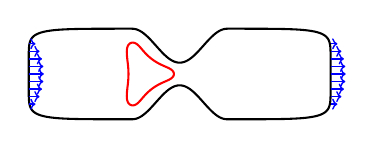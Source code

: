 \begin{tikzpicture}[scale=0.5]

\begin{axis}[
  xmin = -11,
  xmax = 11,
  ymin = -3.2,
  ymax = 3.2,
  scale only axis,
  axis equal image,
  hide axis,
  ]

\addplot [mark=none,black,line width=1.5] table{
1.0e+01 0.0e+00
1.0e+01 3.682e-02
1.0e+01 7.365e-02
1.0e+01 1.105e-01
1.0e+01 1.474e-01
1.0e+01 1.843e-01
1.0e+01 2.213e-01
1.0e+01 2.583e-01
1.0e+01 2.955e-01
1.0e+01 3.327e-01
1.0e+01 3.7e-01
1.0e+01 4.074e-01
1.0e+01 4.45e-01
1.0e+01 4.827e-01
1.0e+01 5.205e-01
1.0e+01 5.586e-01
1.0e+01 5.967e-01
1.0e+01 6.351e-01
1.0e+01 6.737e-01
1.0e+01 7.125e-01
1.0e+01 7.515e-01
1.0e+01 7.907e-01
1.0e+01 8.302e-01
10.0e+00 8.7e-01
10.0e+00 9.1e-01
10.0e+00 9.504e-01
10.0e+00 9.911e-01
10.0e+00 1.032e+00
10.0e+00 1.073e+00
9.999e+00 1.115e+00
9.999e+00 1.157e+00
9.999e+00 1.2e+00
9.999e+00 1.242e+00
9.999e+00 1.286e+00
9.998e+00 1.33e+00
9.998e+00 1.374e+00
9.997e+00 1.419e+00
9.996e+00 1.464e+00
9.995e+00 1.509e+00
9.993e+00 1.556e+00
9.992e+00 1.602e+00
9.989e+00 1.649e+00
9.987e+00 1.697e+00
9.983e+00 1.746e+00
9.979e+00 1.794e+00
9.974e+00 1.844e+00
9.968e+00 1.894e+00
9.961e+00 1.944e+00
9.951e+00 1.995e+00
9.94e+00 2.046e+00
9.927e+00 2.097e+00
9.911e+00 2.149e+00
9.891e+00 2.201e+00
9.868e+00 2.252e+00
9.84e+00 2.304e+00
9.807e+00 2.355e+00
9.769e+00 2.405e+00
9.724e+00 2.454e+00
9.671e+00 2.503e+00
9.611e+00 2.55e+00
9.542e+00 2.594e+00
9.463e+00 2.637e+00
9.376e+00 2.678e+00
9.278e+00 2.716e+00
9.17e+00 2.751e+00
9.053e+00 2.783e+00
8.926e+00 2.813e+00
8.791e+00 2.839e+00
8.648e+00 2.862e+00
8.498e+00 2.883e+00
8.342e+00 2.901e+00
8.182e+00 2.917e+00
8.017e+00 2.931e+00
7.849e+00 2.942e+00
7.679e+00 2.952e+00
7.508e+00 2.96e+00
7.336e+00 2.967e+00
7.163e+00 2.973e+00
6.991e+00 2.978e+00
6.82e+00 2.982e+00
6.649e+00 2.985e+00
6.48e+00 2.988e+00
6.312e+00 2.99e+00
6.146e+00 2.992e+00
5.981e+00 2.994e+00
5.819e+00 2.995e+00
5.657e+00 2.996e+00
5.498e+00 2.997e+00
5.341e+00 2.998e+00
5.185e+00 2.998e+00
5.031e+00 2.998e+00
4.879e+00 2.999e+00
4.728e+00 2.999e+00
4.579e+00 2.999e+00
4.432e+00 2.999e+00
4.286e+00 3.0e+00
4.142e+00 3.0e+00
3.999e+00 3.0e+00
3.857e+00 3.0e+00
3.717e+00 3.0e+00
3.578e+00 3.0e+00
3.44e+00 3.0e+00
3.304e+00 3.0e+00
3.168e+00 3.0e+00
3.033e+00 2.993e+00
2.9e+00 2.967e+00
2.767e+00 2.922e+00
2.636e+00 2.859e+00
2.505e+00 2.78e+00
2.375e+00 2.685e+00
2.246e+00 2.578e+00
2.117e+00 2.459e+00
1.989e+00 2.332e+00
1.862e+00 2.198e+00
1.735e+00 2.059e+00
1.609e+00 1.918e+00
1.483e+00 1.777e+00
1.358e+00 1.638e+00
1.233e+00 1.503e+00
1.109e+00 1.374e+00
9.849e-01 1.253e+00
8.611e-01 1.142e+00
7.376e-01 1.042e+00
6.144e-01 9.557e-01
4.913e-01 8.831e-01
3.683e-01 8.255e-01
2.455e-01 7.837e-01
1.227e-01 7.585e-01
6.123e-16 7.5e-01
-1.227e-01 7.585e-01
-2.455e-01 7.837e-01
-3.683e-01 8.255e-01
-4.913e-01 8.831e-01
-6.144e-01 9.557e-01
-7.376e-01 1.042e+00
-8.611e-01 1.142e+00
-9.849e-01 1.253e+00
-1.109e+00 1.374e+00
-1.233e+00 1.503e+00
-1.358e+00 1.638e+00
-1.483e+00 1.777e+00
-1.609e+00 1.918e+00
-1.735e+00 2.059e+00
-1.862e+00 2.198e+00
-1.989e+00 2.332e+00
-2.117e+00 2.459e+00
-2.246e+00 2.578e+00
-2.375e+00 2.685e+00
-2.505e+00 2.78e+00
-2.636e+00 2.859e+00
-2.767e+00 2.922e+00
-2.9e+00 2.967e+00
-3.033e+00 2.993e+00
-3.168e+00 3.0e+00
-3.304e+00 3.0e+00
-3.44e+00 3.0e+00
-3.578e+00 3.0e+00
-3.717e+00 3.0e+00
-3.857e+00 3.0e+00
-3.999e+00 3.0e+00
-4.142e+00 3.0e+00
-4.286e+00 3.0e+00
-4.432e+00 2.999e+00
-4.579e+00 2.999e+00
-4.728e+00 2.999e+00
-4.879e+00 2.999e+00
-5.031e+00 2.998e+00
-5.185e+00 2.998e+00
-5.341e+00 2.998e+00
-5.498e+00 2.997e+00
-5.657e+00 2.996e+00
-5.819e+00 2.995e+00
-5.981e+00 2.994e+00
-6.146e+00 2.992e+00
-6.312e+00 2.99e+00
-6.48e+00 2.988e+00
-6.649e+00 2.985e+00
-6.82e+00 2.982e+00
-6.991e+00 2.978e+00
-7.163e+00 2.973e+00
-7.336e+00 2.967e+00
-7.508e+00 2.96e+00
-7.679e+00 2.952e+00
-7.849e+00 2.942e+00
-8.017e+00 2.931e+00
-8.182e+00 2.917e+00
-8.342e+00 2.901e+00
-8.498e+00 2.883e+00
-8.648e+00 2.862e+00
-8.791e+00 2.839e+00
-8.926e+00 2.813e+00
-9.053e+00 2.783e+00
-9.17e+00 2.751e+00
-9.278e+00 2.716e+00
-9.376e+00 2.678e+00
-9.463e+00 2.637e+00
-9.542e+00 2.594e+00
-9.611e+00 2.55e+00
-9.671e+00 2.503e+00
-9.724e+00 2.454e+00
-9.769e+00 2.405e+00
-9.807e+00 2.355e+00
-9.84e+00 2.304e+00
-9.868e+00 2.252e+00
-9.891e+00 2.201e+00
-9.911e+00 2.149e+00
-9.927e+00 2.097e+00
-9.94e+00 2.046e+00
-9.951e+00 1.995e+00
-9.961e+00 1.944e+00
-9.968e+00 1.894e+00
-9.974e+00 1.844e+00
-9.979e+00 1.794e+00
-9.983e+00 1.746e+00
-9.987e+00 1.697e+00
-9.989e+00 1.649e+00
-9.992e+00 1.602e+00
-9.993e+00 1.556e+00
-9.995e+00 1.509e+00
-9.996e+00 1.464e+00
-9.997e+00 1.419e+00
-9.998e+00 1.374e+00
-9.998e+00 1.33e+00
-9.999e+00 1.286e+00
-9.999e+00 1.242e+00
-9.999e+00 1.2e+00
-9.999e+00 1.157e+00
-9.999e+00 1.115e+00
-10.0e+00 1.073e+00
-10.0e+00 1.032e+00
-10.0e+00 9.911e-01
-10.0e+00 9.504e-01
-10.0e+00 9.1e-01
-10.0e+00 8.7e-01
-1.0e+01 8.302e-01
-1.0e+01 7.907e-01
-1.0e+01 7.515e-01
-1.0e+01 7.125e-01
-1.0e+01 6.737e-01
-1.0e+01 6.351e-01
-1.0e+01 5.967e-01
-1.0e+01 5.586e-01
-1.0e+01 5.205e-01
-1.0e+01 4.827e-01
-1.0e+01 4.45e-01
-1.0e+01 4.074e-01
-1.0e+01 3.7e-01
-1.0e+01 3.327e-01
-1.0e+01 2.955e-01
-1.0e+01 2.583e-01
-1.0e+01 2.213e-01
-1.0e+01 1.843e-01
-1.0e+01 1.474e-01
-1.0e+01 1.105e-01
-1.0e+01 7.365e-02
-1.0e+01 3.682e-02
-1.0e+01 3.674e-16
-1.0e+01 -3.682e-02
-1.0e+01 -7.365e-02
-1.0e+01 -1.105e-01
-1.0e+01 -1.474e-01
-1.0e+01 -1.843e-01
-1.0e+01 -2.213e-01
-1.0e+01 -2.583e-01
-1.0e+01 -2.955e-01
-1.0e+01 -3.327e-01
-1.0e+01 -3.7e-01
-1.0e+01 -4.074e-01
-1.0e+01 -4.45e-01
-1.0e+01 -4.827e-01
-1.0e+01 -5.205e-01
-1.0e+01 -5.586e-01
-1.0e+01 -5.967e-01
-1.0e+01 -6.351e-01
-1.0e+01 -6.737e-01
-1.0e+01 -7.125e-01
-1.0e+01 -7.515e-01
-1.0e+01 -7.907e-01
-1.0e+01 -8.302e-01
-10.0e+00 -8.7e-01
-10.0e+00 -9.1e-01
-10.0e+00 -9.504e-01
-10.0e+00 -9.911e-01
-10.0e+00 -1.032e+00
-10.0e+00 -1.073e+00
-9.999e+00 -1.115e+00
-9.999e+00 -1.157e+00
-9.999e+00 -1.2e+00
-9.999e+00 -1.242e+00
-9.999e+00 -1.286e+00
-9.998e+00 -1.33e+00
-9.998e+00 -1.374e+00
-9.997e+00 -1.419e+00
-9.996e+00 -1.464e+00
-9.995e+00 -1.509e+00
-9.993e+00 -1.556e+00
-9.992e+00 -1.602e+00
-9.989e+00 -1.649e+00
-9.987e+00 -1.697e+00
-9.983e+00 -1.746e+00
-9.979e+00 -1.794e+00
-9.974e+00 -1.844e+00
-9.968e+00 -1.894e+00
-9.961e+00 -1.944e+00
-9.951e+00 -1.995e+00
-9.94e+00 -2.046e+00
-9.927e+00 -2.097e+00
-9.911e+00 -2.149e+00
-9.891e+00 -2.201e+00
-9.868e+00 -2.252e+00
-9.84e+00 -2.304e+00
-9.807e+00 -2.355e+00
-9.769e+00 -2.405e+00
-9.724e+00 -2.454e+00
-9.671e+00 -2.503e+00
-9.611e+00 -2.55e+00
-9.542e+00 -2.594e+00
-9.463e+00 -2.637e+00
-9.376e+00 -2.678e+00
-9.278e+00 -2.716e+00
-9.17e+00 -2.751e+00
-9.053e+00 -2.783e+00
-8.926e+00 -2.813e+00
-8.791e+00 -2.839e+00
-8.648e+00 -2.862e+00
-8.498e+00 -2.883e+00
-8.342e+00 -2.901e+00
-8.182e+00 -2.917e+00
-8.017e+00 -2.931e+00
-7.849e+00 -2.942e+00
-7.679e+00 -2.952e+00
-7.508e+00 -2.96e+00
-7.336e+00 -2.967e+00
-7.163e+00 -2.973e+00
-6.991e+00 -2.978e+00
-6.82e+00 -2.982e+00
-6.649e+00 -2.985e+00
-6.48e+00 -2.988e+00
-6.312e+00 -2.99e+00
-6.146e+00 -2.992e+00
-5.981e+00 -2.994e+00
-5.819e+00 -2.995e+00
-5.657e+00 -2.996e+00
-5.498e+00 -2.997e+00
-5.341e+00 -2.998e+00
-5.185e+00 -2.998e+00
-5.031e+00 -2.998e+00
-4.879e+00 -2.999e+00
-4.728e+00 -2.999e+00
-4.579e+00 -2.999e+00
-4.432e+00 -2.999e+00
-4.286e+00 -3.0e+00
-4.142e+00 -3.0e+00
-3.999e+00 -3.0e+00
-3.857e+00 -3.0e+00
-3.717e+00 -3.0e+00
-3.578e+00 -3.0e+00
-3.44e+00 -3.0e+00
-3.304e+00 -3.0e+00
-3.168e+00 -3.0e+00
-3.033e+00 -2.993e+00
-2.9e+00 -2.967e+00
-2.767e+00 -2.922e+00
-2.636e+00 -2.859e+00
-2.505e+00 -2.78e+00
-2.375e+00 -2.685e+00
-2.246e+00 -2.578e+00
-2.117e+00 -2.459e+00
-1.989e+00 -2.332e+00
-1.862e+00 -2.198e+00
-1.735e+00 -2.059e+00
-1.609e+00 -1.918e+00
-1.483e+00 -1.777e+00
-1.358e+00 -1.638e+00
-1.233e+00 -1.503e+00
-1.109e+00 -1.374e+00
-9.849e-01 -1.253e+00
-8.611e-01 -1.142e+00
-7.376e-01 -1.042e+00
-6.144e-01 -9.557e-01
-4.913e-01 -8.831e-01
-3.683e-01 -8.255e-01
-2.455e-01 -7.837e-01
-1.227e-01 -7.585e-01
-1.837e-15 -7.5e-01
1.227e-01 -7.585e-01
2.455e-01 -7.837e-01
3.683e-01 -8.255e-01
4.913e-01 -8.831e-01
6.144e-01 -9.557e-01
7.376e-01 -1.042e+00
8.611e-01 -1.142e+00
9.849e-01 -1.253e+00
1.109e+00 -1.374e+00
1.233e+00 -1.503e+00
1.358e+00 -1.638e+00
1.483e+00 -1.777e+00
1.609e+00 -1.918e+00
1.735e+00 -2.059e+00
1.862e+00 -2.198e+00
1.989e+00 -2.332e+00
2.117e+00 -2.459e+00
2.246e+00 -2.578e+00
2.375e+00 -2.685e+00
2.505e+00 -2.78e+00
2.636e+00 -2.859e+00
2.767e+00 -2.922e+00
2.9e+00 -2.967e+00
3.033e+00 -2.993e+00
3.168e+00 -3.0e+00
3.304e+00 -3.0e+00
3.44e+00 -3.0e+00
3.578e+00 -3.0e+00
3.717e+00 -3.0e+00
3.857e+00 -3.0e+00
3.999e+00 -3.0e+00
4.142e+00 -3.0e+00
4.286e+00 -3.0e+00
4.432e+00 -2.999e+00
4.579e+00 -2.999e+00
4.728e+00 -2.999e+00
4.879e+00 -2.999e+00
5.031e+00 -2.998e+00
5.185e+00 -2.998e+00
5.341e+00 -2.998e+00
5.498e+00 -2.997e+00
5.657e+00 -2.996e+00
5.819e+00 -2.995e+00
5.981e+00 -2.994e+00
6.146e+00 -2.992e+00
6.312e+00 -2.99e+00
6.48e+00 -2.988e+00
6.649e+00 -2.985e+00
6.82e+00 -2.982e+00
6.991e+00 -2.978e+00
7.163e+00 -2.973e+00
7.336e+00 -2.967e+00
7.508e+00 -2.96e+00
7.679e+00 -2.952e+00
7.849e+00 -2.942e+00
8.017e+00 -2.931e+00
8.182e+00 -2.917e+00
8.342e+00 -2.901e+00
8.498e+00 -2.883e+00
8.648e+00 -2.862e+00
8.791e+00 -2.839e+00
8.926e+00 -2.813e+00
9.053e+00 -2.783e+00
9.17e+00 -2.751e+00
9.278e+00 -2.716e+00
9.376e+00 -2.678e+00
9.463e+00 -2.637e+00
9.542e+00 -2.594e+00
9.611e+00 -2.55e+00
9.671e+00 -2.503e+00
9.724e+00 -2.454e+00
9.769e+00 -2.405e+00
9.807e+00 -2.355e+00
9.84e+00 -2.304e+00
9.868e+00 -2.252e+00
9.891e+00 -2.201e+00
9.911e+00 -2.149e+00
9.927e+00 -2.097e+00
9.94e+00 -2.046e+00
9.951e+00 -1.995e+00
9.961e+00 -1.944e+00
9.968e+00 -1.894e+00
9.974e+00 -1.844e+00
9.979e+00 -1.794e+00
9.983e+00 -1.746e+00
9.987e+00 -1.697e+00
9.989e+00 -1.649e+00
9.992e+00 -1.602e+00
9.993e+00 -1.556e+00
9.995e+00 -1.509e+00
9.996e+00 -1.464e+00
9.997e+00 -1.419e+00
9.998e+00 -1.374e+00
9.998e+00 -1.33e+00
9.999e+00 -1.286e+00
9.999e+00 -1.242e+00
9.999e+00 -1.2e+00
9.999e+00 -1.157e+00
9.999e+00 -1.115e+00
10.0e+00 -1.073e+00
10.0e+00 -1.032e+00
10.0e+00 -9.911e-01
10.0e+00 -9.504e-01
10.0e+00 -9.1e-01
10.0e+00 -8.7e-01
1.0e+01 -8.302e-01
1.0e+01 -7.907e-01
1.0e+01 -7.515e-01
1.0e+01 -7.125e-01
1.0e+01 -6.737e-01
1.0e+01 -6.351e-01
1.0e+01 -5.967e-01
1.0e+01 -5.586e-01
1.0e+01 -5.205e-01
1.0e+01 -4.827e-01
1.0e+01 -4.45e-01
1.0e+01 -4.074e-01
1.0e+01 -3.7e-01
1.0e+01 -3.327e-01
1.0e+01 -2.955e-01
1.0e+01 -2.583e-01
1.0e+01 -2.213e-01
1.0e+01 -1.843e-01
1.0e+01 -1.474e-01
1.0e+01 -1.105e-01
1.0e+01 -7.365e-02
1.0e+01 -3.682e-02
1.0e+01 0.0e+00
};


\addplot [mark=none,red,line width=1.5] table{
-2.619e+00 1.773e+00
-2.633e+00 1.789e+00
-2.647e+00 1.805e+00
-2.662e+00 1.821e+00
-2.678e+00 1.837e+00
-2.693e+00 1.853e+00
-2.71e+00 1.87e+00
-2.727e+00 1.887e+00
-2.745e+00 1.903e+00
-2.763e+00 1.921e+00
-2.783e+00 1.938e+00
-2.804e+00 1.955e+00
-2.826e+00 1.972e+00
-2.85e+00 1.989e+00
-2.875e+00 2.005e+00
-2.901e+00 2.021e+00
-2.929e+00 2.035e+00
-2.96e+00 2.049e+00
-2.991e+00 2.06e+00
-3.025e+00 2.069e+00
-3.061e+00 2.076e+00
-3.098e+00 2.079e+00
-3.136e+00 2.078e+00
-3.175e+00 2.073e+00
-3.213e+00 2.063e+00
-3.252e+00 2.048e+00
-3.289e+00 2.027e+00
-3.324e+00 2.002e+00
-3.356e+00 1.972e+00
-3.385e+00 1.937e+00
-3.411e+00 1.899e+00
-3.433e+00 1.857e+00
-3.452e+00 1.812e+00
-3.467e+00 1.766e+00
-3.479e+00 1.717e+00
-3.489e+00 1.667e+00
-3.495e+00 1.616e+00
-3.499e+00 1.563e+00
-3.502e+00 1.51e+00
-3.503e+00 1.456e+00
-3.502e+00 1.401e+00
-3.5e+00 1.345e+00
-3.497e+00 1.289e+00
-3.493e+00 1.232e+00
-3.488e+00 1.175e+00
-3.482e+00 1.116e+00
-3.476e+00 1.058e+00
-3.47e+00 9.986e-01
-3.463e+00 9.39e-01
-3.457e+00 8.788e-01
-3.45e+00 8.182e-01
-3.442e+00 7.572e-01
-3.436e+00 6.957e-01
-3.429e+00 6.339e-01
-3.422e+00 5.716e-01
-3.416e+00 5.091e-01
-3.411e+00 4.462e-01
-3.406e+00 3.83e-01
-3.401e+00 3.196e-01
-3.398e+00 2.559e-01
-3.395e+00 1.921e-01
-3.393e+00 1.282e-01
-3.391e+00 6.41e-02
-3.391e+00 -3.898e-12
-3.391e+00 -6.41e-02
-3.393e+00 -1.282e-01
-3.395e+00 -1.921e-01
-3.398e+00 -2.559e-01
-3.401e+00 -3.196e-01
-3.406e+00 -3.83e-01
-3.411e+00 -4.462e-01
-3.416e+00 -5.091e-01
-3.422e+00 -5.716e-01
-3.429e+00 -6.339e-01
-3.436e+00 -6.957e-01
-3.442e+00 -7.572e-01
-3.45e+00 -8.182e-01
-3.457e+00 -8.788e-01
-3.463e+00 -9.39e-01
-3.47e+00 -9.986e-01
-3.476e+00 -1.058e+00
-3.482e+00 -1.116e+00
-3.488e+00 -1.175e+00
-3.493e+00 -1.232e+00
-3.497e+00 -1.289e+00
-3.5e+00 -1.345e+00
-3.502e+00 -1.401e+00
-3.503e+00 -1.456e+00
-3.502e+00 -1.51e+00
-3.499e+00 -1.563e+00
-3.495e+00 -1.616e+00
-3.489e+00 -1.667e+00
-3.479e+00 -1.717e+00
-3.467e+00 -1.766e+00
-3.452e+00 -1.812e+00
-3.433e+00 -1.857e+00
-3.411e+00 -1.899e+00
-3.385e+00 -1.937e+00
-3.356e+00 -1.972e+00
-3.324e+00 -2.002e+00
-3.289e+00 -2.027e+00
-3.252e+00 -2.048e+00
-3.213e+00 -2.063e+00
-3.175e+00 -2.073e+00
-3.136e+00 -2.078e+00
-3.098e+00 -2.079e+00
-3.061e+00 -2.076e+00
-3.025e+00 -2.069e+00
-2.991e+00 -2.06e+00
-2.96e+00 -2.049e+00
-2.929e+00 -2.035e+00
-2.901e+00 -2.021e+00
-2.875e+00 -2.005e+00
-2.85e+00 -1.989e+00
-2.826e+00 -1.972e+00
-2.804e+00 -1.955e+00
-2.783e+00 -1.938e+00
-2.763e+00 -1.921e+00
-2.745e+00 -1.903e+00
-2.727e+00 -1.887e+00
-2.71e+00 -1.87e+00
-2.693e+00 -1.853e+00
-2.678e+00 -1.837e+00
-2.662e+00 -1.821e+00
-2.647e+00 -1.805e+00
-2.633e+00 -1.789e+00
-2.619e+00 -1.773e+00
-2.605e+00 -1.758e+00
-2.591e+00 -1.742e+00
-2.577e+00 -1.726e+00
-2.563e+00 -1.709e+00
-2.549e+00 -1.693e+00
-2.534e+00 -1.676e+00
-2.519e+00 -1.659e+00
-2.504e+00 -1.641e+00
-2.489e+00 -1.623e+00
-2.473e+00 -1.604e+00
-2.456e+00 -1.585e+00
-2.439e+00 -1.565e+00
-2.422e+00 -1.545e+00
-2.403e+00 -1.524e+00
-2.384e+00 -1.502e+00
-2.364e+00 -1.48e+00
-2.344e+00 -1.456e+00
-2.322e+00 -1.433e+00
-2.3e+00 -1.409e+00
-2.277e+00 -1.384e+00
-2.253e+00 -1.358e+00
-2.228e+00 -1.332e+00
-2.202e+00 -1.306e+00
-2.175e+00 -1.279e+00
-2.147e+00 -1.251e+00
-2.118e+00 -1.223e+00
-2.088e+00 -1.195e+00
-2.057e+00 -1.167e+00
-2.025e+00 -1.138e+00
-1.991e+00 -1.109e+00
-1.957e+00 -1.079e+00
-1.921e+00 -1.05e+00
-1.884e+00 -1.021e+00
-1.846e+00 -9.911e-01
-1.806e+00 -9.617e-01
-1.766e+00 -9.323e-01
-1.724e+00 -9.031e-01
-1.681e+00 -8.74e-01
-1.637e+00 -8.452e-01
-1.592e+00 -8.166e-01
-1.546e+00 -7.884e-01
-1.499e+00 -7.605e-01
-1.45e+00 -7.329e-01
-1.401e+00 -7.058e-01
-1.351e+00 -6.79e-01
-1.299e+00 -6.527e-01
-1.247e+00 -6.268e-01
-1.194e+00 -6.013e-01
-1.14e+00 -5.761e-01
-1.085e+00 -5.513e-01
-1.03e+00 -5.266e-01
-9.741e-01 -5.021e-01
-9.178e-01 -4.774e-01
-8.612e-01 -4.524e-01
-8.045e-01 -4.269e-01
-7.479e-01 -4.002e-01
-6.917e-01 -3.72e-01
-6.364e-01 -3.416e-01
-5.826e-01 -3.081e-01
-5.314e-01 -2.705e-01
-4.841e-01 -2.277e-01
-4.43e-01 -1.789e-01
-4.104e-01 -1.239e-01
-3.893e-01 -6.354e-02
-3.82e-01 3.201e-12
-3.893e-01 6.354e-02
-4.104e-01 1.239e-01
-4.43e-01 1.789e-01
-4.841e-01 2.277e-01
-5.314e-01 2.705e-01
-5.826e-01 3.081e-01
-6.364e-01 3.416e-01
-6.917e-01 3.72e-01
-7.479e-01 4.002e-01
-8.045e-01 4.269e-01
-8.612e-01 4.524e-01
-9.178e-01 4.774e-01
-9.741e-01 5.021e-01
-1.03e+00 5.266e-01
-1.085e+00 5.513e-01
-1.14e+00 5.761e-01
-1.194e+00 6.013e-01
-1.247e+00 6.268e-01
-1.299e+00 6.527e-01
-1.351e+00 6.79e-01
-1.401e+00 7.058e-01
-1.45e+00 7.329e-01
-1.499e+00 7.605e-01
-1.546e+00 7.884e-01
-1.592e+00 8.166e-01
-1.637e+00 8.452e-01
-1.681e+00 8.74e-01
-1.724e+00 9.031e-01
-1.766e+00 9.323e-01
-1.806e+00 9.617e-01
-1.846e+00 9.911e-01
-1.884e+00 1.021e+00
-1.921e+00 1.05e+00
-1.957e+00 1.079e+00
-1.991e+00 1.109e+00
-2.025e+00 1.138e+00
-2.057e+00 1.167e+00
-2.088e+00 1.195e+00
-2.118e+00 1.223e+00
-2.147e+00 1.251e+00
-2.175e+00 1.279e+00
-2.202e+00 1.306e+00
-2.228e+00 1.332e+00
-2.253e+00 1.358e+00
-2.277e+00 1.384e+00
-2.3e+00 1.409e+00
-2.322e+00 1.433e+00
-2.344e+00 1.456e+00
-2.364e+00 1.48e+00
-2.384e+00 1.502e+00
-2.403e+00 1.524e+00
-2.422e+00 1.545e+00
-2.439e+00 1.565e+00
-2.456e+00 1.585e+00
-2.473e+00 1.604e+00
-2.489e+00 1.623e+00
-2.504e+00 1.641e+00
-2.519e+00 1.659e+00
-2.534e+00 1.676e+00
-2.549e+00 1.693e+00
-2.563e+00 1.709e+00
-2.577e+00 1.726e+00
-2.591e+00 1.742e+00
-2.605e+00 1.758e+00
-2.619e+00 1.773e+00
};

\foreach \y in {-2.0,-1.5,...,2.0}
\addplot[color=blue,line width = 1.0pt,solid,->]
plot coordinates{
  (-10,\y)
  (-10+exp(9/(\y*\y-9))/exp(-1),\y)
};

\foreach \y in {-2.0,-1.5,...,2.0}
\addplot[color=blue,line width = 1.0pt,solid,->]
plot coordinates{
  (10,\y)
  (10+exp(9/(\y*\y-9))/exp(-1),\y)
};

\end{axis}

\end{tikzpicture}



